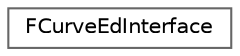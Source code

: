 digraph "Graphical Class Hierarchy"
{
 // INTERACTIVE_SVG=YES
 // LATEX_PDF_SIZE
  bgcolor="transparent";
  edge [fontname=Helvetica,fontsize=10,labelfontname=Helvetica,labelfontsize=10];
  node [fontname=Helvetica,fontsize=10,shape=box,height=0.2,width=0.4];
  rankdir="LR";
  Node0 [id="Node000000",label="FCurveEdInterface",height=0.2,width=0.4,color="grey40", fillcolor="white", style="filled",URL="$d8/d39/classFCurveEdInterface.html",tooltip="Interface that allows the CurveEditor to edit this type of object."];
}
